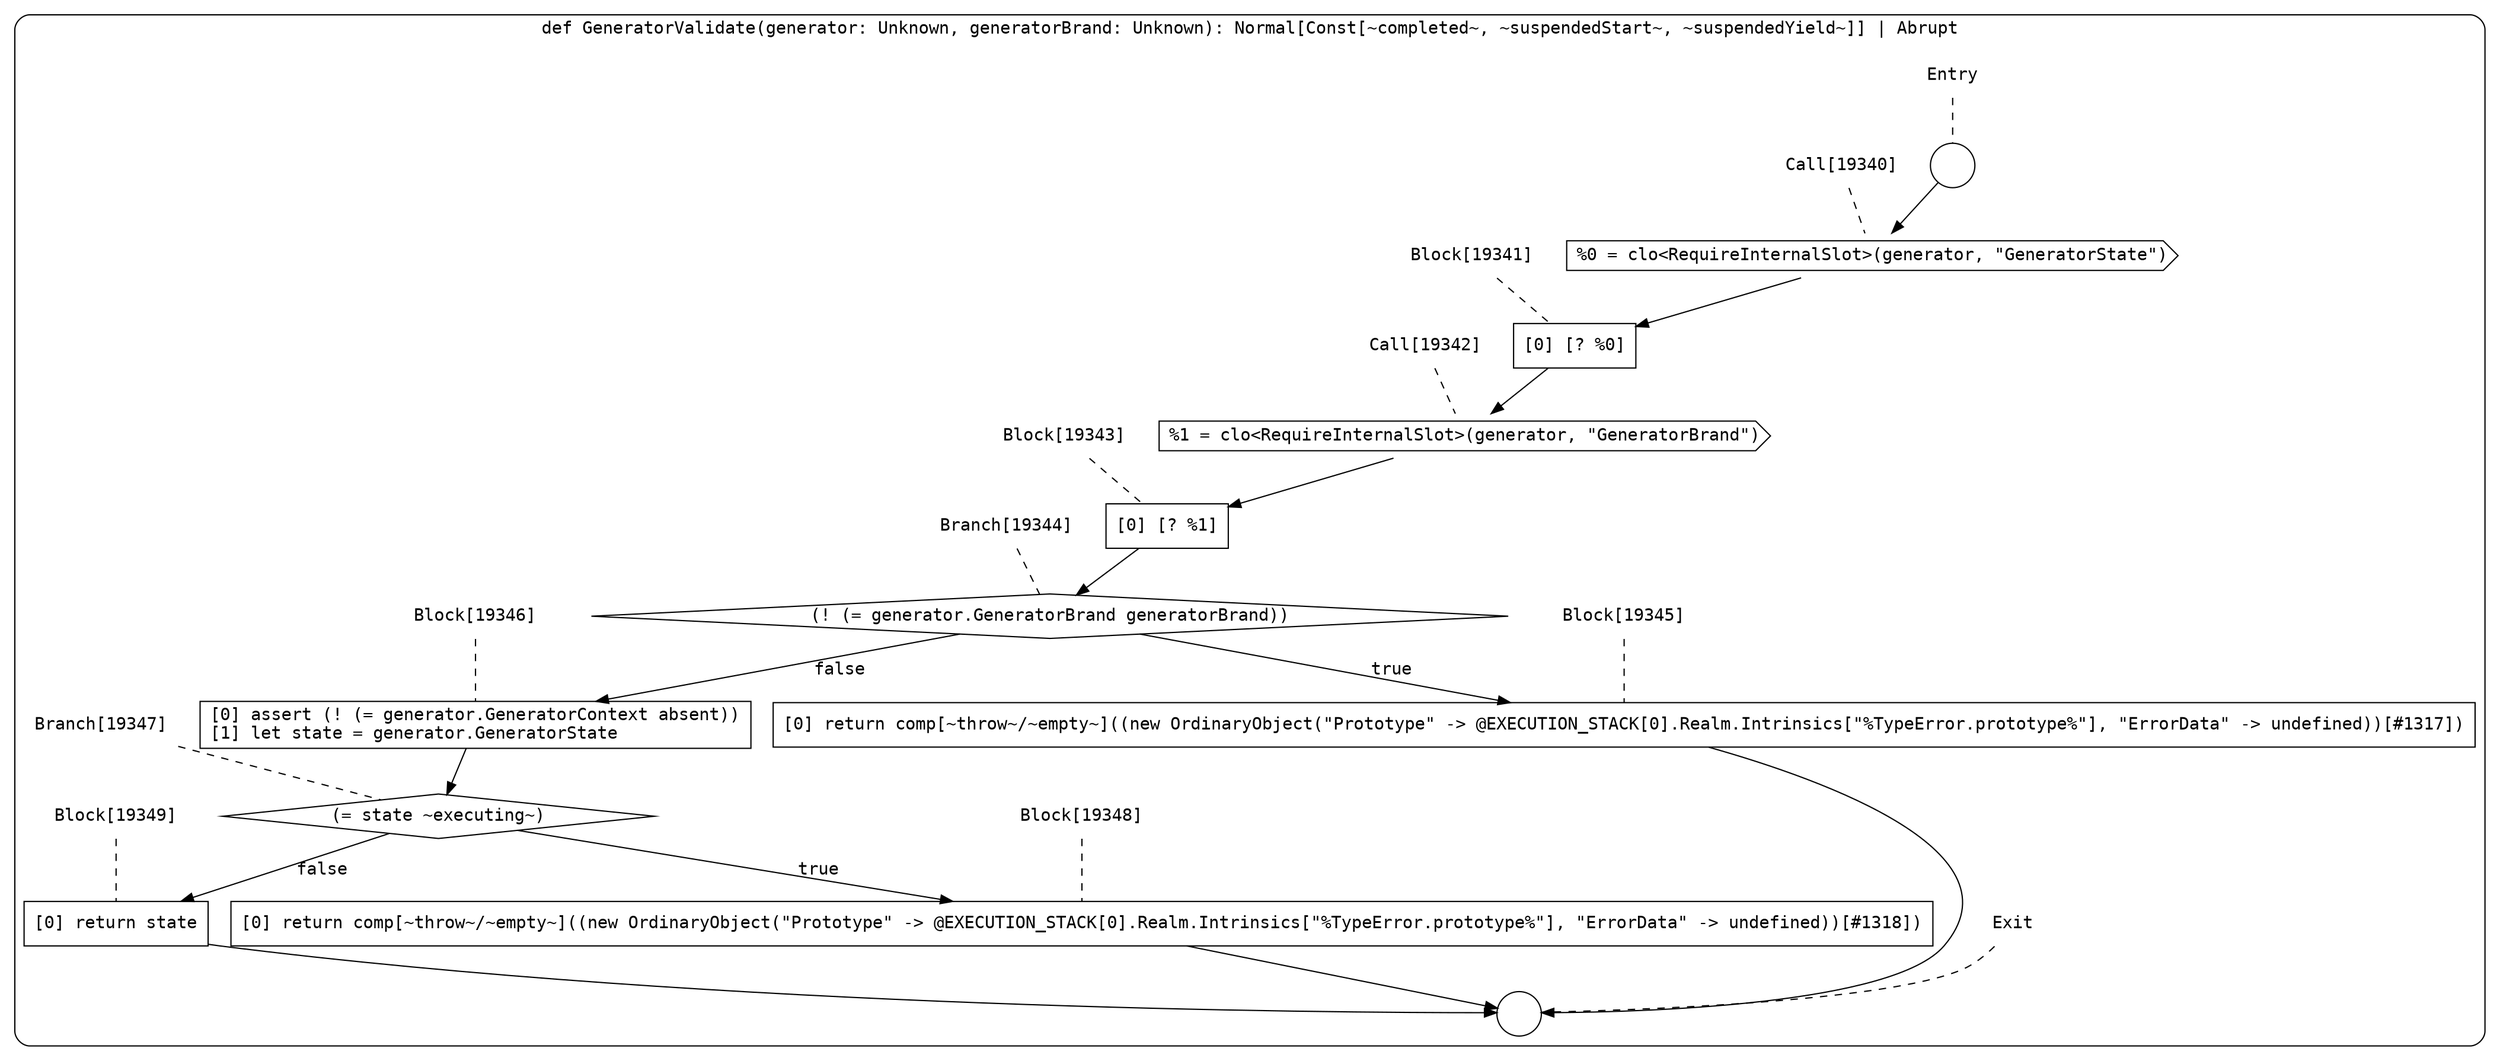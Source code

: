 digraph {
  graph [fontname = "Consolas"]
  node [fontname = "Consolas"]
  edge [fontname = "Consolas"]
  subgraph cluster2613 {
    label = "def GeneratorValidate(generator: Unknown, generatorBrand: Unknown): Normal[Const[~completed~, ~suspendedStart~, ~suspendedYield~]] | Abrupt"
    style = rounded
    cluster2613_entry_name [shape=none, label=<<font color="black">Entry</font>>]
    cluster2613_entry_name -> cluster2613_entry [arrowhead=none, color="black", style=dashed]
    cluster2613_entry [shape=circle label=" " color="black" fillcolor="white" style=filled]
    cluster2613_entry -> node19340 [color="black"]
    cluster2613_exit_name [shape=none, label=<<font color="black">Exit</font>>]
    cluster2613_exit_name -> cluster2613_exit [arrowhead=none, color="black", style=dashed]
    cluster2613_exit [shape=circle label=" " color="black" fillcolor="white" style=filled]
    node19340_name [shape=none, label=<<font color="black">Call[19340]</font>>]
    node19340_name -> node19340 [arrowhead=none, color="black", style=dashed]
    node19340 [shape=cds, label=<<font color="black">%0 = clo&lt;RequireInternalSlot&gt;(generator, &quot;GeneratorState&quot;)</font>> color="black" fillcolor="white", style=filled]
    node19340 -> node19341 [color="black"]
    node19341_name [shape=none, label=<<font color="black">Block[19341]</font>>]
    node19341_name -> node19341 [arrowhead=none, color="black", style=dashed]
    node19341 [shape=box, label=<<font color="black">[0] [? %0]<BR ALIGN="LEFT"/></font>> color="black" fillcolor="white", style=filled]
    node19341 -> node19342 [color="black"]
    node19342_name [shape=none, label=<<font color="black">Call[19342]</font>>]
    node19342_name -> node19342 [arrowhead=none, color="black", style=dashed]
    node19342 [shape=cds, label=<<font color="black">%1 = clo&lt;RequireInternalSlot&gt;(generator, &quot;GeneratorBrand&quot;)</font>> color="black" fillcolor="white", style=filled]
    node19342 -> node19343 [color="black"]
    node19343_name [shape=none, label=<<font color="black">Block[19343]</font>>]
    node19343_name -> node19343 [arrowhead=none, color="black", style=dashed]
    node19343 [shape=box, label=<<font color="black">[0] [? %1]<BR ALIGN="LEFT"/></font>> color="black" fillcolor="white", style=filled]
    node19343 -> node19344 [color="black"]
    node19344_name [shape=none, label=<<font color="black">Branch[19344]</font>>]
    node19344_name -> node19344 [arrowhead=none, color="black", style=dashed]
    node19344 [shape=diamond, label=<<font color="black">(! (= generator.GeneratorBrand generatorBrand))</font>> color="black" fillcolor="white", style=filled]
    node19344 -> node19345 [label=<<font color="black">true</font>> color="black"]
    node19344 -> node19346 [label=<<font color="black">false</font>> color="black"]
    node19345_name [shape=none, label=<<font color="black">Block[19345]</font>>]
    node19345_name -> node19345 [arrowhead=none, color="black", style=dashed]
    node19345 [shape=box, label=<<font color="black">[0] return comp[~throw~/~empty~]((new OrdinaryObject(&quot;Prototype&quot; -&gt; @EXECUTION_STACK[0].Realm.Intrinsics[&quot;%TypeError.prototype%&quot;], &quot;ErrorData&quot; -&gt; undefined))[#1317])<BR ALIGN="LEFT"/></font>> color="black" fillcolor="white", style=filled]
    node19345 -> cluster2613_exit [color="black"]
    node19346_name [shape=none, label=<<font color="black">Block[19346]</font>>]
    node19346_name -> node19346 [arrowhead=none, color="black", style=dashed]
    node19346 [shape=box, label=<<font color="black">[0] assert (! (= generator.GeneratorContext absent))<BR ALIGN="LEFT"/>[1] let state = generator.GeneratorState<BR ALIGN="LEFT"/></font>> color="black" fillcolor="white", style=filled]
    node19346 -> node19347 [color="black"]
    node19347_name [shape=none, label=<<font color="black">Branch[19347]</font>>]
    node19347_name -> node19347 [arrowhead=none, color="black", style=dashed]
    node19347 [shape=diamond, label=<<font color="black">(= state ~executing~)</font>> color="black" fillcolor="white", style=filled]
    node19347 -> node19348 [label=<<font color="black">true</font>> color="black"]
    node19347 -> node19349 [label=<<font color="black">false</font>> color="black"]
    node19348_name [shape=none, label=<<font color="black">Block[19348]</font>>]
    node19348_name -> node19348 [arrowhead=none, color="black", style=dashed]
    node19348 [shape=box, label=<<font color="black">[0] return comp[~throw~/~empty~]((new OrdinaryObject(&quot;Prototype&quot; -&gt; @EXECUTION_STACK[0].Realm.Intrinsics[&quot;%TypeError.prototype%&quot;], &quot;ErrorData&quot; -&gt; undefined))[#1318])<BR ALIGN="LEFT"/></font>> color="black" fillcolor="white", style=filled]
    node19348 -> cluster2613_exit [color="black"]
    node19349_name [shape=none, label=<<font color="black">Block[19349]</font>>]
    node19349_name -> node19349 [arrowhead=none, color="black", style=dashed]
    node19349 [shape=box, label=<<font color="black">[0] return state<BR ALIGN="LEFT"/></font>> color="black" fillcolor="white", style=filled]
    node19349 -> cluster2613_exit [color="black"]
  }
}